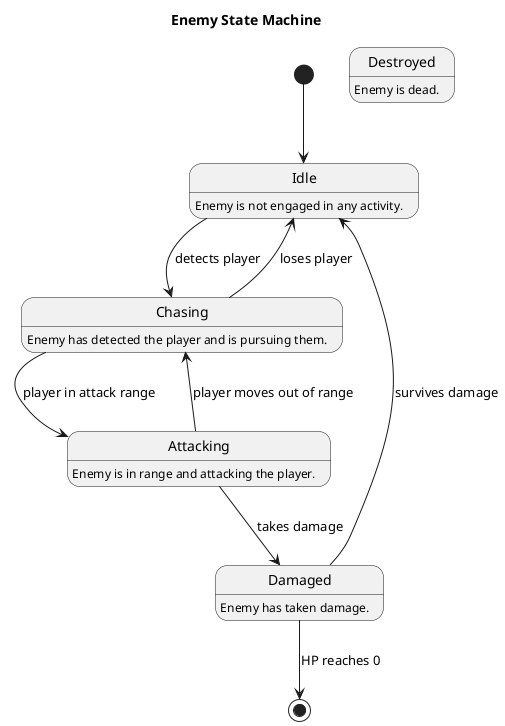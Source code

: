 @startuml EnemyStateMachine
title Enemy State Machine

[*] --> Idle
Idle --> Chasing : detects player
Chasing --> Attacking : player in attack range
Attacking --> Chasing : player moves out of range
Chasing --> Idle : loses player
Attacking --> Damaged : takes damage
Damaged --> Idle : survives damage
Damaged --> [*] : HP reaches 0

Idle: Enemy is not engaged in any activity.
Chasing: Enemy has detected the player and is pursuing them.
Attacking: Enemy is in range and attacking the player.
Damaged: Enemy has taken damage.
Destroyed: Enemy is dead.

@enduml

